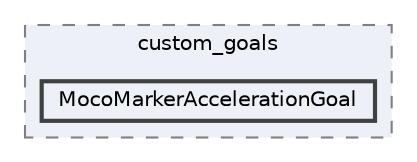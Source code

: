digraph "C:/dev/MocoExtendProblem/custom_goals/MocoMarkerAccelerationGoal"
{
 // LATEX_PDF_SIZE
  bgcolor="transparent";
  edge [fontname=Helvetica,fontsize=10,labelfontname=Helvetica,labelfontsize=10];
  node [fontname=Helvetica,fontsize=10,shape=box,height=0.2,width=0.4];
  compound=true
  subgraph clusterdir_d53e5ab7147020051365374404e3c758 {
    graph [ bgcolor="#edf0f7", pencolor="grey50", label="custom_goals", fontname=Helvetica,fontsize=10 style="filled,dashed", URL="dir_d53e5ab7147020051365374404e3c758.html",tooltip=""]
  dir_8d902acd3ba32edd22da69fd1608dd3e [label="MocoMarkerAccelerationGoal", fillcolor="#edf0f7", color="grey25", style="filled,bold", URL="dir_8d902acd3ba32edd22da69fd1608dd3e.html",tooltip=""];
  }
}
